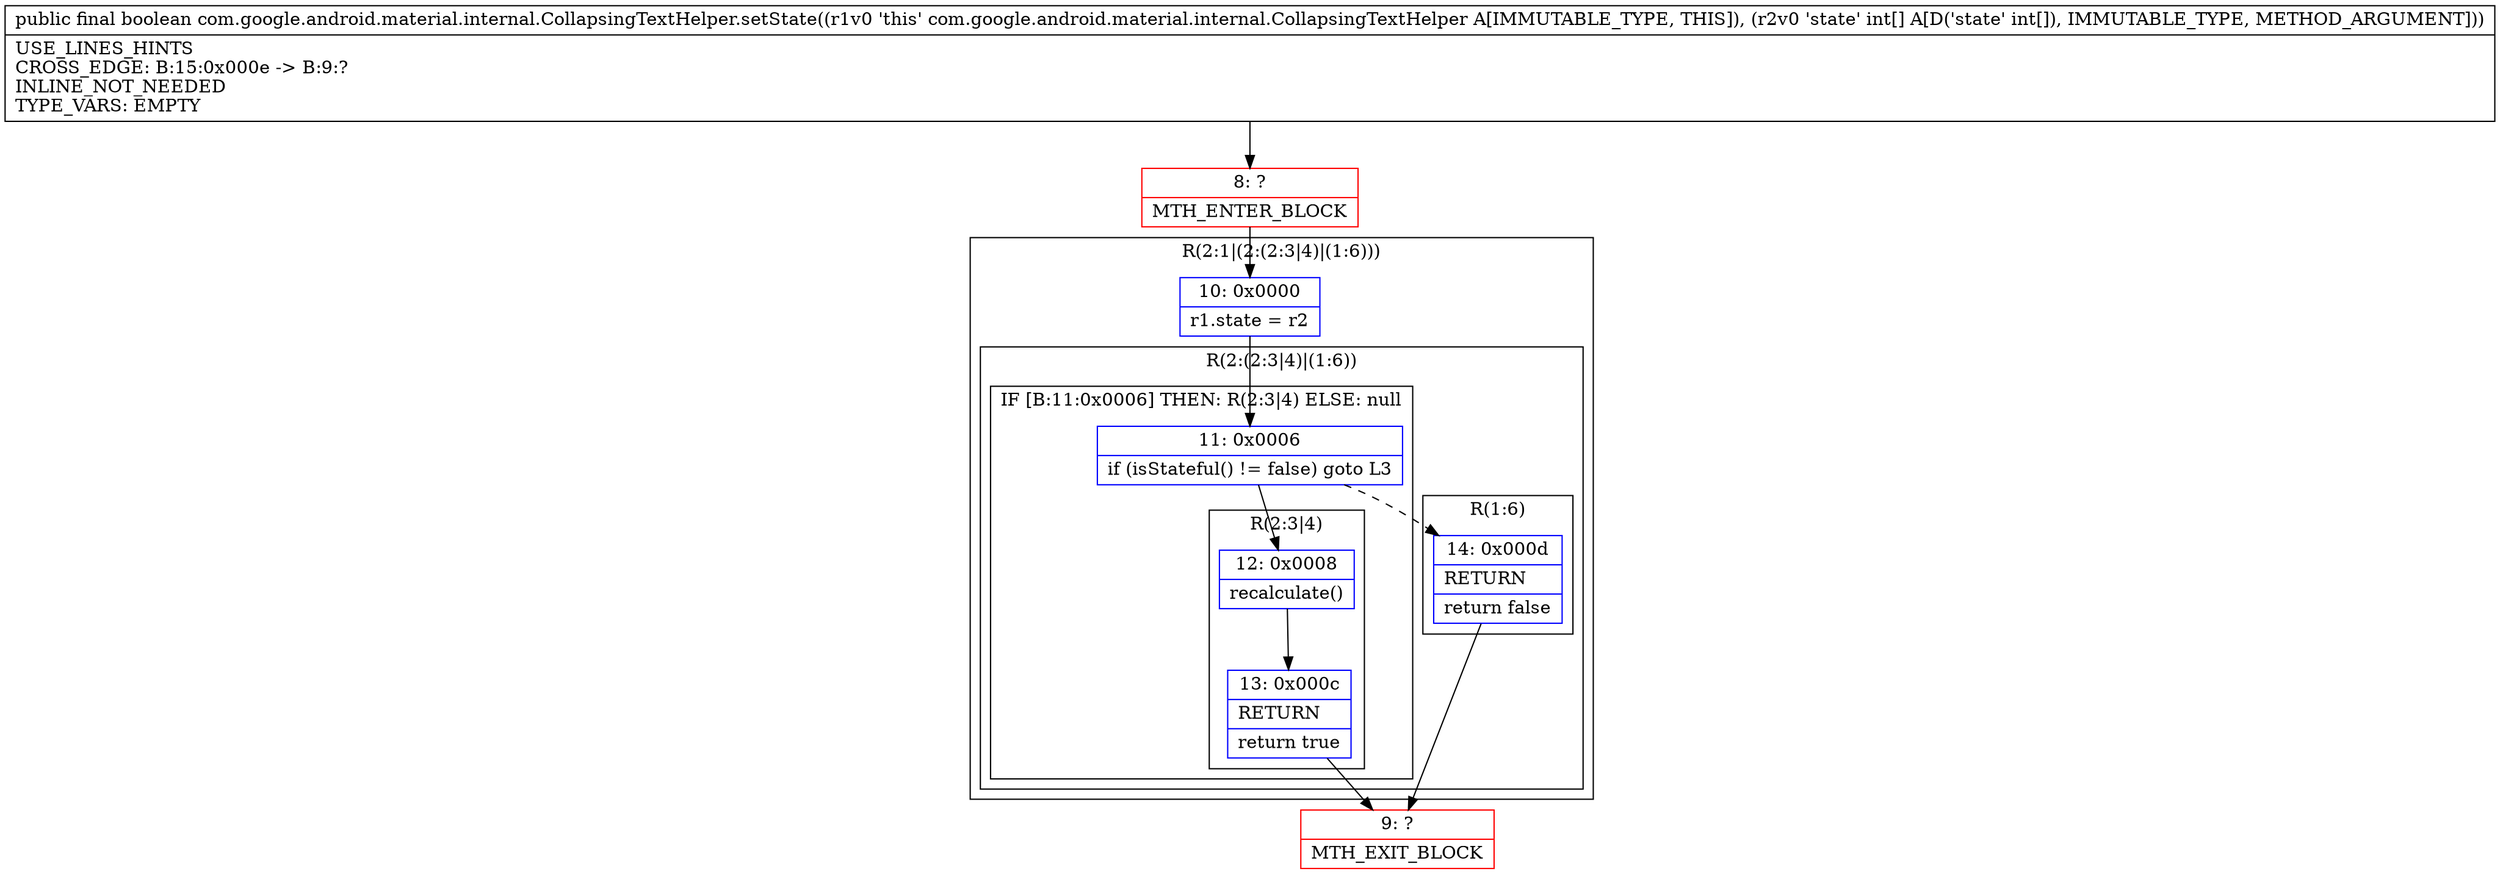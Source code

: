 digraph "CFG forcom.google.android.material.internal.CollapsingTextHelper.setState([I)Z" {
subgraph cluster_Region_96717219 {
label = "R(2:1|(2:(2:3|4)|(1:6)))";
node [shape=record,color=blue];
Node_10 [shape=record,label="{10\:\ 0x0000|r1.state = r2\l}"];
subgraph cluster_Region_766679830 {
label = "R(2:(2:3|4)|(1:6))";
node [shape=record,color=blue];
subgraph cluster_IfRegion_2060086705 {
label = "IF [B:11:0x0006] THEN: R(2:3|4) ELSE: null";
node [shape=record,color=blue];
Node_11 [shape=record,label="{11\:\ 0x0006|if (isStateful() != false) goto L3\l}"];
subgraph cluster_Region_492854049 {
label = "R(2:3|4)";
node [shape=record,color=blue];
Node_12 [shape=record,label="{12\:\ 0x0008|recalculate()\l}"];
Node_13 [shape=record,label="{13\:\ 0x000c|RETURN\l|return true\l}"];
}
}
subgraph cluster_Region_108337151 {
label = "R(1:6)";
node [shape=record,color=blue];
Node_14 [shape=record,label="{14\:\ 0x000d|RETURN\l|return false\l}"];
}
}
}
Node_8 [shape=record,color=red,label="{8\:\ ?|MTH_ENTER_BLOCK\l}"];
Node_9 [shape=record,color=red,label="{9\:\ ?|MTH_EXIT_BLOCK\l}"];
MethodNode[shape=record,label="{public final boolean com.google.android.material.internal.CollapsingTextHelper.setState((r1v0 'this' com.google.android.material.internal.CollapsingTextHelper A[IMMUTABLE_TYPE, THIS]), (r2v0 'state' int[] A[D('state' int[]), IMMUTABLE_TYPE, METHOD_ARGUMENT]))  | USE_LINES_HINTS\lCROSS_EDGE: B:15:0x000e \-\> B:9:?\lINLINE_NOT_NEEDED\lTYPE_VARS: EMPTY\l}"];
MethodNode -> Node_8;Node_10 -> Node_11;
Node_11 -> Node_12;
Node_11 -> Node_14[style=dashed];
Node_12 -> Node_13;
Node_13 -> Node_9;
Node_14 -> Node_9;
Node_8 -> Node_10;
}

